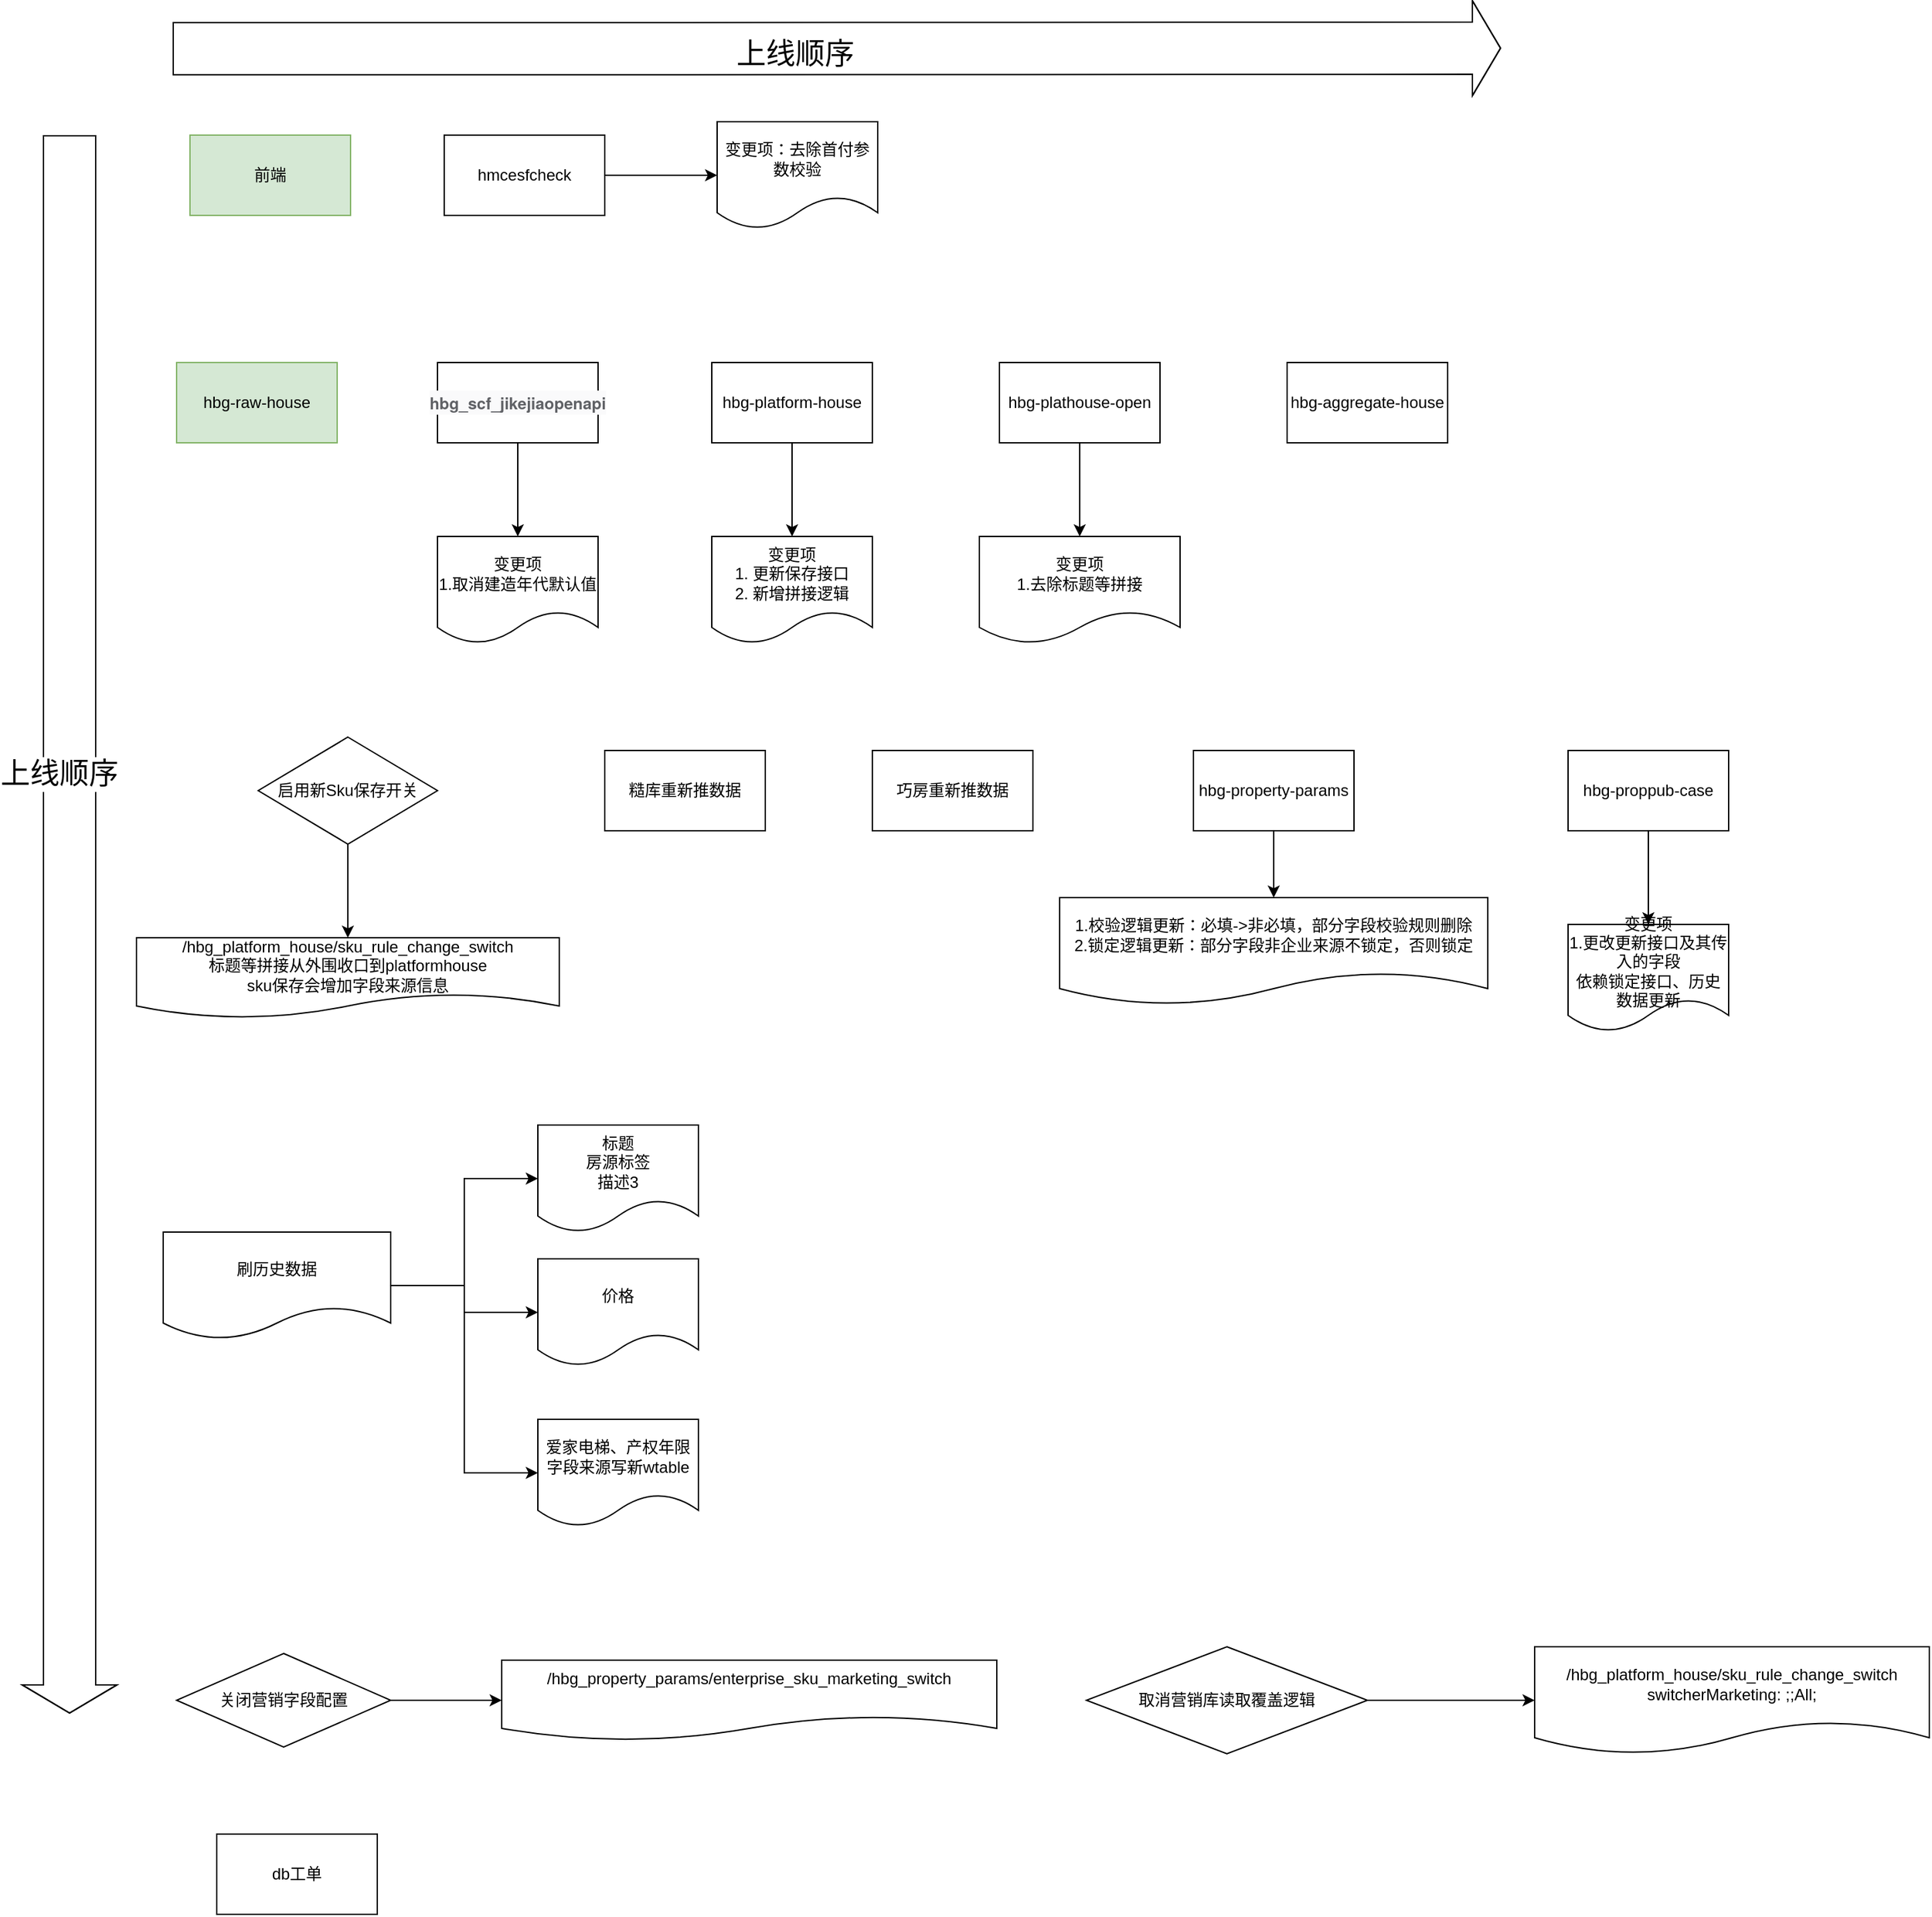 <mxfile version="20.8.1" type="github">
  <diagram id="y_53rAG5DGesoi1Buwiy" name="Page-1">
    <mxGraphModel dx="1949" dy="695" grid="1" gridSize="10" guides="1" tooltips="1" connect="1" arrows="1" fold="1" page="1" pageScale="1" pageWidth="827" pageHeight="1169" math="0" shadow="0">
      <root>
        <mxCell id="0" />
        <mxCell id="1" parent="0" />
        <mxCell id="_C74lV_GxV1o3IRPBV0W-9" value="" style="edgeStyle=orthogonalEdgeStyle;rounded=0;orthogonalLoop=1;jettySize=auto;html=1;" parent="1" source="_C74lV_GxV1o3IRPBV0W-1" target="_C74lV_GxV1o3IRPBV0W-8" edge="1">
          <mxGeometry relative="1" as="geometry" />
        </mxCell>
        <mxCell id="_C74lV_GxV1o3IRPBV0W-1" value="hmcesfcheck" style="rounded=0;whiteSpace=wrap;html=1;" parent="1" vertex="1">
          <mxGeometry x="320" y="100" width="120" height="60" as="geometry" />
        </mxCell>
        <mxCell id="_C74lV_GxV1o3IRPBV0W-2" value="hbg-aggregate-house" style="rounded=0;whiteSpace=wrap;html=1;" parent="1" vertex="1">
          <mxGeometry x="950" y="270" width="120" height="60" as="geometry" />
        </mxCell>
        <mxCell id="_C74lV_GxV1o3IRPBV0W-44" value="" style="edgeStyle=orthogonalEdgeStyle;rounded=0;orthogonalLoop=1;jettySize=auto;html=1;strokeColor=default;strokeWidth=1;fontSize=12;" parent="1" source="_C74lV_GxV1o3IRPBV0W-3" target="_C74lV_GxV1o3IRPBV0W-43" edge="1">
          <mxGeometry relative="1" as="geometry" />
        </mxCell>
        <mxCell id="_C74lV_GxV1o3IRPBV0W-3" value="hbg-platform-house" style="rounded=0;whiteSpace=wrap;html=1;" parent="1" vertex="1">
          <mxGeometry x="520" y="270" width="120" height="60" as="geometry" />
        </mxCell>
        <mxCell id="_C74lV_GxV1o3IRPBV0W-39" value="" style="edgeStyle=orthogonalEdgeStyle;rounded=0;orthogonalLoop=1;jettySize=auto;html=1;strokeColor=default;strokeWidth=1;fontSize=12;" parent="1" source="_C74lV_GxV1o3IRPBV0W-4" target="_C74lV_GxV1o3IRPBV0W-38" edge="1">
          <mxGeometry relative="1" as="geometry" />
        </mxCell>
        <mxCell id="_C74lV_GxV1o3IRPBV0W-4" value="hbg-plathouse-open" style="rounded=0;whiteSpace=wrap;html=1;" parent="1" vertex="1">
          <mxGeometry x="735" y="270" width="120" height="60" as="geometry" />
        </mxCell>
        <mxCell id="_C74lV_GxV1o3IRPBV0W-12" value="" style="edgeStyle=orthogonalEdgeStyle;rounded=0;orthogonalLoop=1;jettySize=auto;html=1;" parent="1" source="_C74lV_GxV1o3IRPBV0W-5" target="_C74lV_GxV1o3IRPBV0W-11" edge="1">
          <mxGeometry relative="1" as="geometry" />
        </mxCell>
        <mxCell id="_C74lV_GxV1o3IRPBV0W-5" value="hbg-property-params" style="rounded=0;whiteSpace=wrap;html=1;" parent="1" vertex="1">
          <mxGeometry x="880" y="560" width="120" height="60" as="geometry" />
        </mxCell>
        <mxCell id="_C74lV_GxV1o3IRPBV0W-41" value="" style="edgeStyle=orthogonalEdgeStyle;rounded=0;orthogonalLoop=1;jettySize=auto;html=1;strokeColor=default;strokeWidth=1;fontSize=12;" parent="1" source="_C74lV_GxV1o3IRPBV0W-6" target="_C74lV_GxV1o3IRPBV0W-40" edge="1">
          <mxGeometry relative="1" as="geometry" />
        </mxCell>
        <mxCell id="_C74lV_GxV1o3IRPBV0W-6" value="hbg-proppub-case" style="rounded=0;whiteSpace=wrap;html=1;" parent="1" vertex="1">
          <mxGeometry x="1160" y="560" width="120" height="60" as="geometry" />
        </mxCell>
        <mxCell id="_C74lV_GxV1o3IRPBV0W-7" value="hbg-raw-house" style="rounded=0;whiteSpace=wrap;html=1;fillColor=#d5e8d4;strokeColor=#82b366;" parent="1" vertex="1">
          <mxGeometry x="120" y="270" width="120" height="60" as="geometry" />
        </mxCell>
        <mxCell id="_C74lV_GxV1o3IRPBV0W-8" value="变更项：去除首付参数校验" style="shape=document;whiteSpace=wrap;html=1;boundedLbl=1;rounded=0;" parent="1" vertex="1">
          <mxGeometry x="524" y="90" width="120" height="80" as="geometry" />
        </mxCell>
        <mxCell id="_C74lV_GxV1o3IRPBV0W-20" value="" style="edgeStyle=orthogonalEdgeStyle;rounded=0;orthogonalLoop=1;jettySize=auto;html=1;strokeColor=default;strokeWidth=1;fontSize=12;" parent="1" source="_C74lV_GxV1o3IRPBV0W-10" target="_C74lV_GxV1o3IRPBV0W-19" edge="1">
          <mxGeometry relative="1" as="geometry" />
        </mxCell>
        <mxCell id="_C74lV_GxV1o3IRPBV0W-10" value="启用新Sku保存开关" style="rhombus;whiteSpace=wrap;html=1;" parent="1" vertex="1">
          <mxGeometry x="181" y="550" width="134" height="80" as="geometry" />
        </mxCell>
        <mxCell id="_C74lV_GxV1o3IRPBV0W-11" value="1.校验逻辑更新：必填-&amp;gt;非必填，部分字段校验规则删除&lt;br&gt;2.锁定逻辑更新：部分字段非企业来源不锁定，否则锁定" style="shape=document;whiteSpace=wrap;html=1;boundedLbl=1;rounded=0;" parent="1" vertex="1">
          <mxGeometry x="780" y="670" width="320" height="80" as="geometry" />
        </mxCell>
        <mxCell id="_C74lV_GxV1o3IRPBV0W-13" value="" style="shape=flexArrow;endArrow=classic;html=1;rounded=0;width=39;endSize=6.67;endWidth=31;strokeWidth=1;fontSize=22;verticalAlign=bottom;strokeColor=default;" parent="1" edge="1">
          <mxGeometry width="50" height="50" relative="1" as="geometry">
            <mxPoint x="40" y="100" as="sourcePoint" />
            <mxPoint x="40" y="1280" as="targetPoint" />
            <Array as="points">
              <mxPoint x="40" y="360" />
            </Array>
          </mxGeometry>
        </mxCell>
        <mxCell id="_C74lV_GxV1o3IRPBV0W-15" value="上线顺序" style="edgeLabel;html=1;align=center;verticalAlign=top;resizable=0;points=[];fontSize=22;" parent="_C74lV_GxV1o3IRPBV0W-13" vertex="1" connectable="0">
          <mxGeometry x="-0.225" y="-8" relative="1" as="geometry">
            <mxPoint as="offset" />
          </mxGeometry>
        </mxCell>
        <mxCell id="_C74lV_GxV1o3IRPBV0W-18" value="" style="edgeStyle=orthogonalEdgeStyle;rounded=0;orthogonalLoop=1;jettySize=auto;html=1;strokeColor=default;strokeWidth=1;fontSize=12;" parent="1" source="_C74lV_GxV1o3IRPBV0W-16" target="_C74lV_GxV1o3IRPBV0W-17" edge="1">
          <mxGeometry relative="1" as="geometry" />
        </mxCell>
        <mxCell id="_C74lV_GxV1o3IRPBV0W-16" value="关闭营销字段配置" style="rhombus;whiteSpace=wrap;html=1;fontSize=12;" parent="1" vertex="1">
          <mxGeometry x="120" y="1235" width="160" height="70" as="geometry" />
        </mxCell>
        <mxCell id="_C74lV_GxV1o3IRPBV0W-17" value="&lt;div&gt;/hbg_property_params/enterprise_sku_marketing_switch&lt;/div&gt;&lt;div&gt;&lt;br&gt;&lt;/div&gt;" style="shape=document;whiteSpace=wrap;html=1;boundedLbl=1;" parent="1" vertex="1">
          <mxGeometry x="363" y="1240" width="370" height="60" as="geometry" />
        </mxCell>
        <mxCell id="_C74lV_GxV1o3IRPBV0W-19" value="&lt;div&gt;/hbg_platform_house/sku_rule_change_switch&lt;/div&gt;&lt;div&gt;标题等拼接从外围收口到platformhouse&lt;br&gt;sku保存会增加字段来源信息&lt;/div&gt;" style="shape=document;whiteSpace=wrap;html=1;boundedLbl=1;" parent="1" vertex="1">
          <mxGeometry x="90" y="700" width="316" height="60" as="geometry" />
        </mxCell>
        <mxCell id="_C74lV_GxV1o3IRPBV0W-21" value="前端" style="rounded=0;whiteSpace=wrap;html=1;fontSize=12;fillColor=#d5e8d4;strokeColor=#82b366;" parent="1" vertex="1">
          <mxGeometry x="130" y="100" width="120" height="60" as="geometry" />
        </mxCell>
        <mxCell id="cUx0VObGmz9LaMdMKPmV-6" value="" style="edgeStyle=orthogonalEdgeStyle;rounded=0;orthogonalLoop=1;jettySize=auto;html=1;" edge="1" parent="1" source="_C74lV_GxV1o3IRPBV0W-23" target="cUx0VObGmz9LaMdMKPmV-5">
          <mxGeometry relative="1" as="geometry" />
        </mxCell>
        <mxCell id="cUx0VObGmz9LaMdMKPmV-9" style="edgeStyle=orthogonalEdgeStyle;rounded=0;orthogonalLoop=1;jettySize=auto;html=1;entryX=0;entryY=0.5;entryDx=0;entryDy=0;" edge="1" parent="1" source="_C74lV_GxV1o3IRPBV0W-23" target="cUx0VObGmz9LaMdMKPmV-10">
          <mxGeometry relative="1" as="geometry">
            <mxPoint x="390" y="1000" as="targetPoint" />
            <Array as="points">
              <mxPoint x="335" y="960" />
              <mxPoint x="335" y="980" />
            </Array>
          </mxGeometry>
        </mxCell>
        <mxCell id="cUx0VObGmz9LaMdMKPmV-17" value="" style="edgeStyle=orthogonalEdgeStyle;rounded=0;orthogonalLoop=1;jettySize=auto;html=1;entryX=0;entryY=0.5;entryDx=0;entryDy=0;" edge="1" parent="1" source="_C74lV_GxV1o3IRPBV0W-23" target="cUx0VObGmz9LaMdMKPmV-16">
          <mxGeometry relative="1" as="geometry" />
        </mxCell>
        <mxCell id="_C74lV_GxV1o3IRPBV0W-23" value="刷历史数据" style="shape=document;whiteSpace=wrap;html=1;boundedLbl=1;rounded=0;" parent="1" vertex="1">
          <mxGeometry x="110" y="920" width="170" height="80" as="geometry" />
        </mxCell>
        <mxCell id="_C74lV_GxV1o3IRPBV0W-34" value="" style="shape=flexArrow;endArrow=classic;html=1;rounded=0;width=39;endSize=6.67;endWidth=31;strokeWidth=1;fontSize=22;verticalAlign=bottom;strokeColor=default;" parent="1" edge="1">
          <mxGeometry width="50" height="50" relative="1" as="geometry">
            <mxPoint x="117" y="35.41" as="sourcePoint" />
            <mxPoint x="1110" y="35" as="targetPoint" />
            <Array as="points">
              <mxPoint x="425.75" y="35.41" />
            </Array>
          </mxGeometry>
        </mxCell>
        <mxCell id="_C74lV_GxV1o3IRPBV0W-35" value="上线顺序" style="edgeLabel;html=1;align=center;verticalAlign=top;resizable=0;points=[];fontSize=22;" parent="_C74lV_GxV1o3IRPBV0W-34" vertex="1" connectable="0">
          <mxGeometry x="-0.225" y="-8" relative="1" as="geometry">
            <mxPoint x="80" y="-23" as="offset" />
          </mxGeometry>
        </mxCell>
        <mxCell id="_C74lV_GxV1o3IRPBV0W-38" value="变更项&lt;br&gt;1.去除标题等拼接" style="shape=document;whiteSpace=wrap;html=1;boundedLbl=1;rounded=0;" parent="1" vertex="1">
          <mxGeometry x="720" y="400" width="150" height="80" as="geometry" />
        </mxCell>
        <mxCell id="_C74lV_GxV1o3IRPBV0W-40" value="变更项&lt;br&gt;1.更改更新接口及其传入的字段&lt;br&gt;依赖锁定接口、历史数据更新" style="shape=document;whiteSpace=wrap;html=1;boundedLbl=1;rounded=0;" parent="1" vertex="1">
          <mxGeometry x="1160" y="690" width="120" height="80" as="geometry" />
        </mxCell>
        <mxCell id="_C74lV_GxV1o3IRPBV0W-43" value="变更项&lt;br&gt;1. 更新保存接口&lt;br&gt;2. 新增拼接逻辑" style="shape=document;whiteSpace=wrap;html=1;boundedLbl=1;rounded=0;" parent="1" vertex="1">
          <mxGeometry x="520" y="400" width="120" height="80" as="geometry" />
        </mxCell>
        <mxCell id="_C74lV_GxV1o3IRPBV0W-48" value="" style="edgeStyle=orthogonalEdgeStyle;rounded=0;orthogonalLoop=1;jettySize=auto;html=1;strokeColor=default;strokeWidth=1;fontSize=12;" parent="1" source="_C74lV_GxV1o3IRPBV0W-46" target="_C74lV_GxV1o3IRPBV0W-47" edge="1">
          <mxGeometry relative="1" as="geometry" />
        </mxCell>
        <mxCell id="_C74lV_GxV1o3IRPBV0W-46" value="&lt;span style=&quot;color: rgb(96, 98, 102); font-family: &amp;quot;Helvetica Neue&amp;quot;, Helvetica, &amp;quot;PingFang SC&amp;quot;, &amp;quot;Hiragino Sans GB&amp;quot;, &amp;quot;Microsoft YaHei&amp;quot;, 微软雅黑, Arial, sans-serif, don58; font-weight: 700; text-align: left; background-color: rgb(250, 250, 251);&quot;&gt;hbg_scf_jikejiaopenapi&lt;/span&gt;" style="rounded=0;whiteSpace=wrap;html=1;" parent="1" vertex="1">
          <mxGeometry x="315" y="270" width="120" height="60" as="geometry" />
        </mxCell>
        <mxCell id="_C74lV_GxV1o3IRPBV0W-47" value="变更项&lt;br&gt;1.取消建造年代默认值" style="shape=document;whiteSpace=wrap;html=1;boundedLbl=1;rounded=0;" parent="1" vertex="1">
          <mxGeometry x="315" y="400" width="120" height="80" as="geometry" />
        </mxCell>
        <mxCell id="cUx0VObGmz9LaMdMKPmV-5" value="标题&lt;br&gt;房源标签&lt;br&gt;描述3" style="shape=document;whiteSpace=wrap;html=1;boundedLbl=1;rounded=0;" vertex="1" parent="1">
          <mxGeometry x="390" y="840" width="120" height="80" as="geometry" />
        </mxCell>
        <mxCell id="cUx0VObGmz9LaMdMKPmV-10" value="价格" style="shape=document;whiteSpace=wrap;html=1;boundedLbl=1;" vertex="1" parent="1">
          <mxGeometry x="390" y="940" width="120" height="80" as="geometry" />
        </mxCell>
        <mxCell id="cUx0VObGmz9LaMdMKPmV-14" value="" style="edgeStyle=orthogonalEdgeStyle;rounded=0;orthogonalLoop=1;jettySize=auto;html=1;" edge="1" parent="1" source="cUx0VObGmz9LaMdMKPmV-12" target="cUx0VObGmz9LaMdMKPmV-13">
          <mxGeometry relative="1" as="geometry" />
        </mxCell>
        <mxCell id="cUx0VObGmz9LaMdMKPmV-12" value="取消营销库读取覆盖逻辑" style="rhombus;whiteSpace=wrap;html=1;" vertex="1" parent="1">
          <mxGeometry x="800" y="1230" width="210" height="80" as="geometry" />
        </mxCell>
        <mxCell id="cUx0VObGmz9LaMdMKPmV-13" value="&lt;div&gt;/hbg_platform_house/sku_rule_change_switch&lt;/div&gt;&lt;div&gt;switcherMarketing: ;;All;&lt;br&gt;&lt;/div&gt;" style="shape=document;whiteSpace=wrap;html=1;boundedLbl=1;" vertex="1" parent="1">
          <mxGeometry x="1135" y="1230" width="295" height="80" as="geometry" />
        </mxCell>
        <mxCell id="cUx0VObGmz9LaMdMKPmV-16" value="爱家电梯、产权年限字段来源写新wtable" style="shape=document;whiteSpace=wrap;html=1;boundedLbl=1;rounded=0;" vertex="1" parent="1">
          <mxGeometry x="390" y="1060" width="120" height="80" as="geometry" />
        </mxCell>
        <mxCell id="cUx0VObGmz9LaMdMKPmV-18" value="糙库重新推数据" style="rounded=0;whiteSpace=wrap;html=1;" vertex="1" parent="1">
          <mxGeometry x="440" y="560" width="120" height="60" as="geometry" />
        </mxCell>
        <mxCell id="cUx0VObGmz9LaMdMKPmV-19" value="巧房重新推数据" style="rounded=0;whiteSpace=wrap;html=1;" vertex="1" parent="1">
          <mxGeometry x="640" y="560" width="120" height="60" as="geometry" />
        </mxCell>
        <mxCell id="cUx0VObGmz9LaMdMKPmV-21" value="db工单" style="rounded=0;whiteSpace=wrap;html=1;" vertex="1" parent="1">
          <mxGeometry x="150" y="1370" width="120" height="60" as="geometry" />
        </mxCell>
      </root>
    </mxGraphModel>
  </diagram>
</mxfile>
